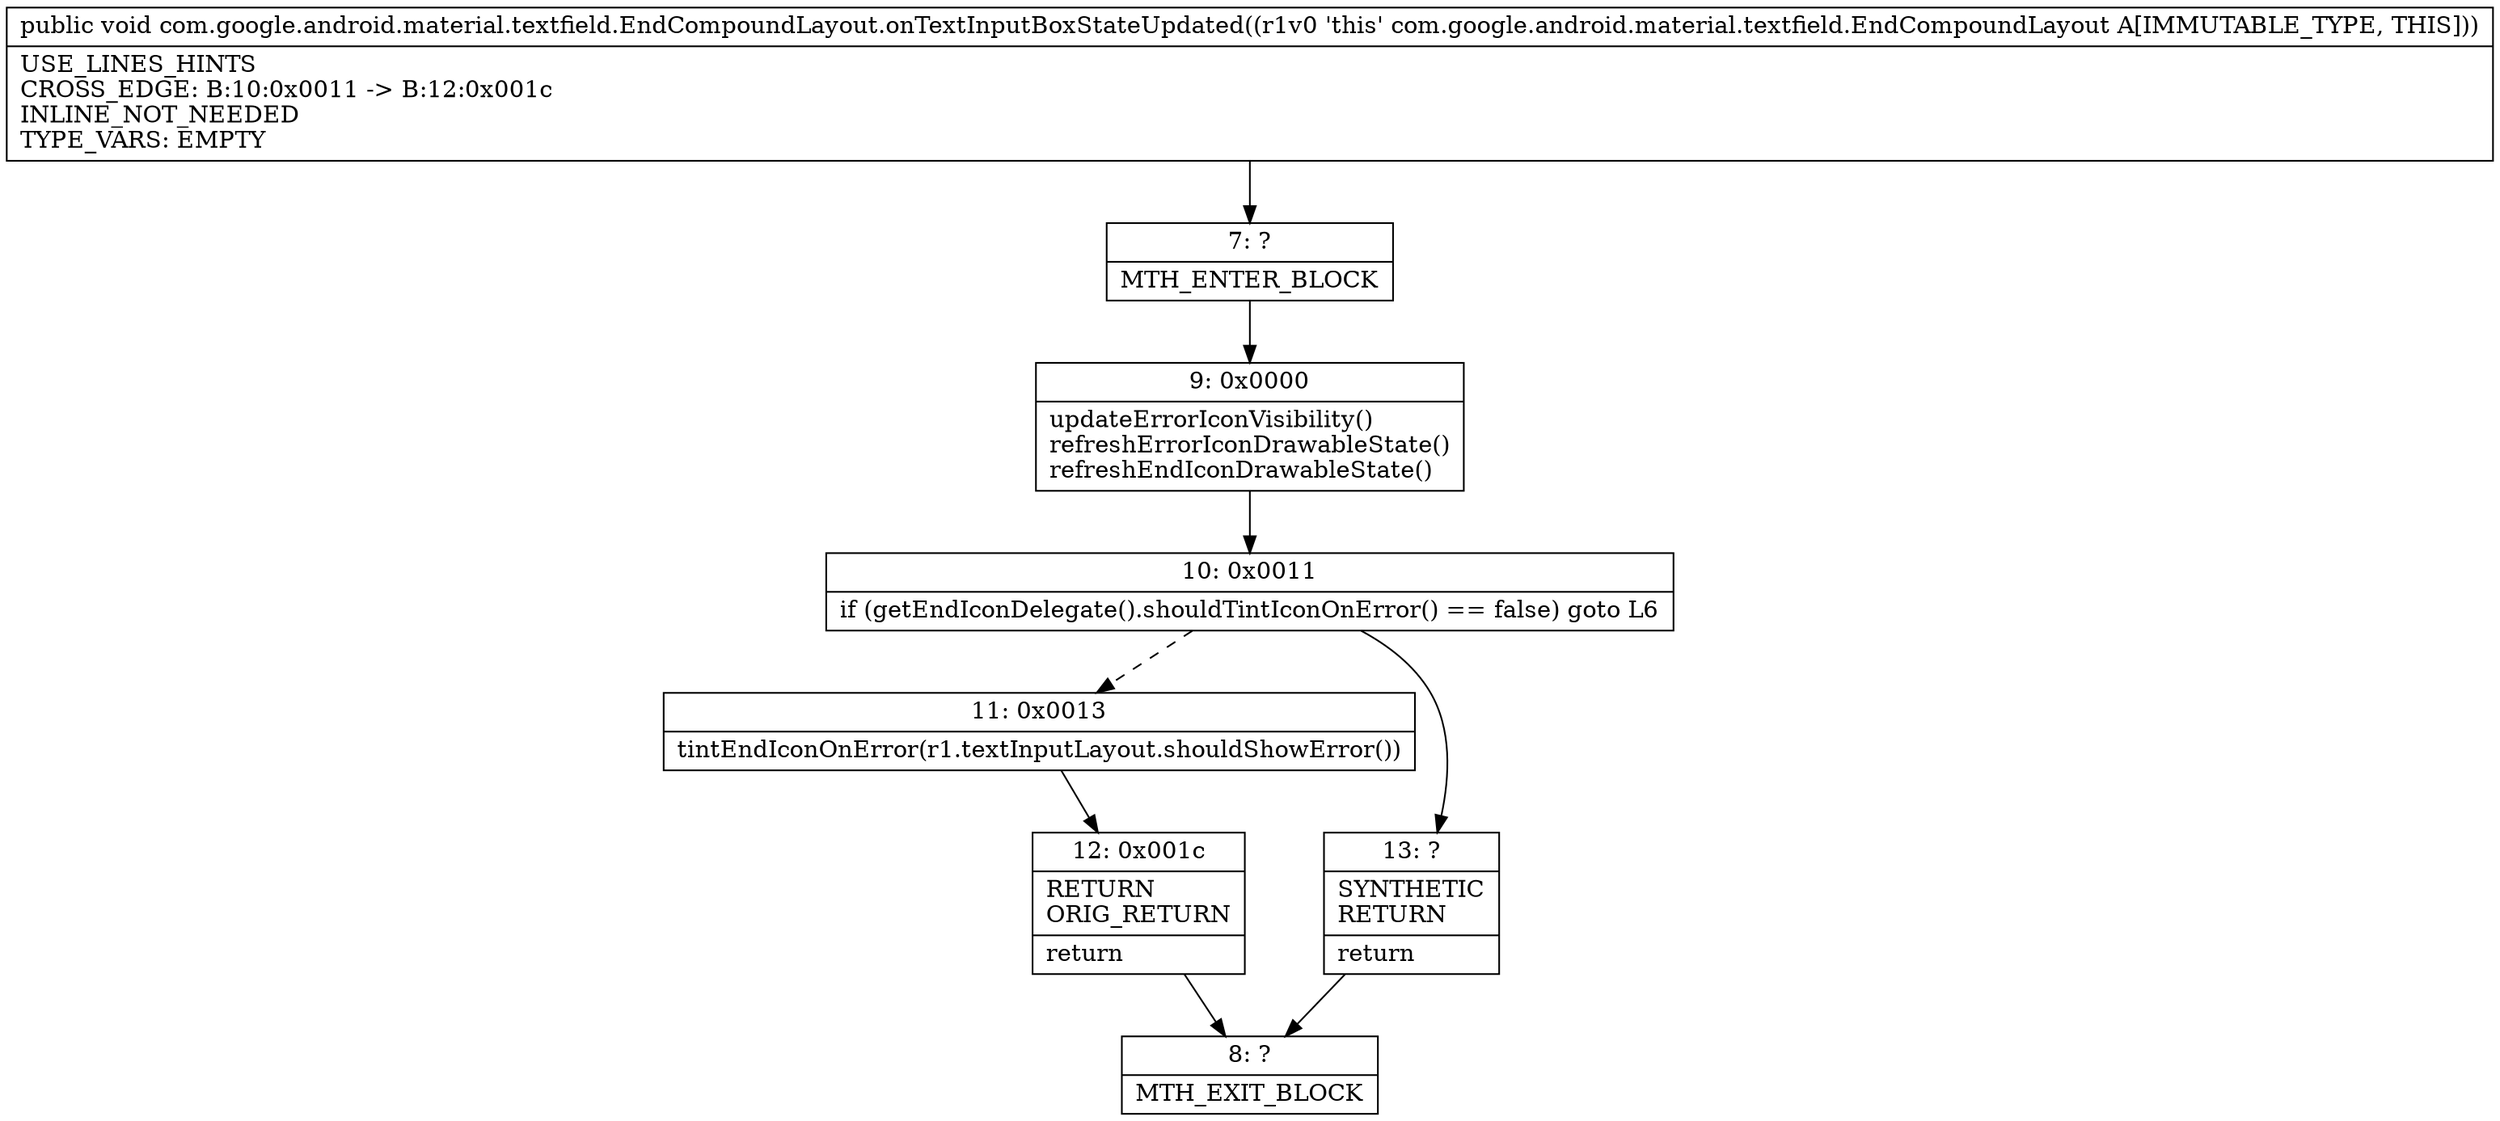 digraph "CFG forcom.google.android.material.textfield.EndCompoundLayout.onTextInputBoxStateUpdated()V" {
Node_7 [shape=record,label="{7\:\ ?|MTH_ENTER_BLOCK\l}"];
Node_9 [shape=record,label="{9\:\ 0x0000|updateErrorIconVisibility()\lrefreshErrorIconDrawableState()\lrefreshEndIconDrawableState()\l}"];
Node_10 [shape=record,label="{10\:\ 0x0011|if (getEndIconDelegate().shouldTintIconOnError() == false) goto L6\l}"];
Node_11 [shape=record,label="{11\:\ 0x0013|tintEndIconOnError(r1.textInputLayout.shouldShowError())\l}"];
Node_12 [shape=record,label="{12\:\ 0x001c|RETURN\lORIG_RETURN\l|return\l}"];
Node_8 [shape=record,label="{8\:\ ?|MTH_EXIT_BLOCK\l}"];
Node_13 [shape=record,label="{13\:\ ?|SYNTHETIC\lRETURN\l|return\l}"];
MethodNode[shape=record,label="{public void com.google.android.material.textfield.EndCompoundLayout.onTextInputBoxStateUpdated((r1v0 'this' com.google.android.material.textfield.EndCompoundLayout A[IMMUTABLE_TYPE, THIS]))  | USE_LINES_HINTS\lCROSS_EDGE: B:10:0x0011 \-\> B:12:0x001c\lINLINE_NOT_NEEDED\lTYPE_VARS: EMPTY\l}"];
MethodNode -> Node_7;Node_7 -> Node_9;
Node_9 -> Node_10;
Node_10 -> Node_11[style=dashed];
Node_10 -> Node_13;
Node_11 -> Node_12;
Node_12 -> Node_8;
Node_13 -> Node_8;
}

